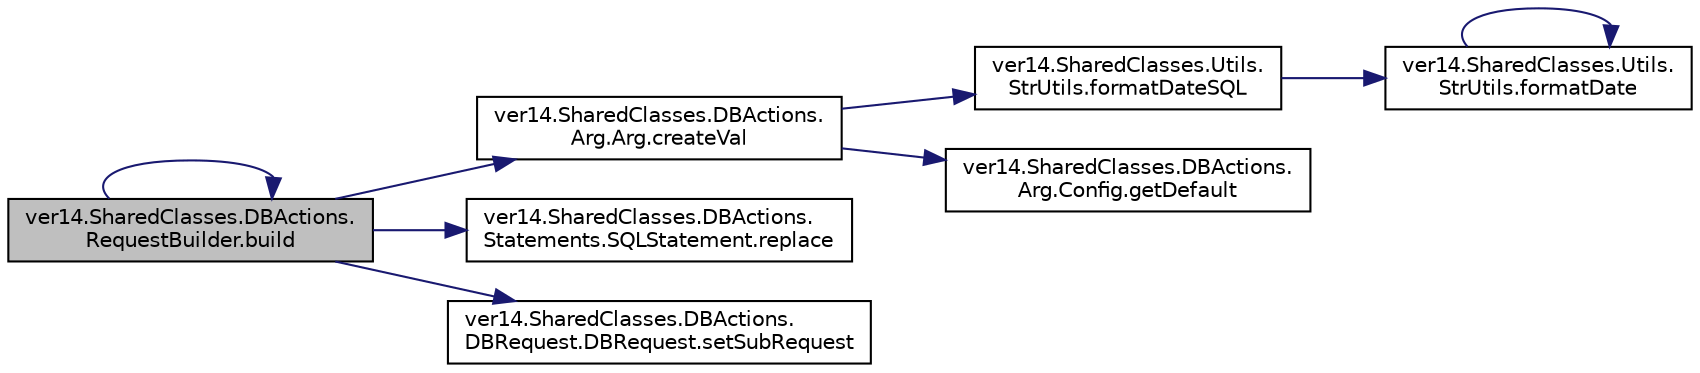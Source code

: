 digraph "ver14.SharedClasses.DBActions.RequestBuilder.build"
{
 // LATEX_PDF_SIZE
  edge [fontname="Helvetica",fontsize="10",labelfontname="Helvetica",labelfontsize="10"];
  node [fontname="Helvetica",fontsize="10",shape=record];
  rankdir="LR";
  Node1 [label="ver14.SharedClasses.DBActions.\lRequestBuilder.build",height=0.2,width=0.4,color="black", fillcolor="grey75", style="filled", fontcolor="black",tooltip=" "];
  Node1 -> Node1 [color="midnightblue",fontsize="10",style="solid"];
  Node1 -> Node2 [color="midnightblue",fontsize="10",style="solid"];
  Node2 [label="ver14.SharedClasses.DBActions.\lArg.Arg.createVal",height=0.2,width=0.4,color="black", fillcolor="white", style="filled",URL="$classver14_1_1_shared_classes_1_1_d_b_actions_1_1_arg_1_1_arg.html#a44d7b3571e34069a7c07f45cbff56697",tooltip=" "];
  Node2 -> Node3 [color="midnightblue",fontsize="10",style="solid"];
  Node3 [label="ver14.SharedClasses.Utils.\lStrUtils.formatDateSQL",height=0.2,width=0.4,color="black", fillcolor="white", style="filled",URL="$classver14_1_1_shared_classes_1_1_utils_1_1_str_utils.html#a396d8ae6d1916b48014c96f37c47f080",tooltip=" "];
  Node3 -> Node4 [color="midnightblue",fontsize="10",style="solid"];
  Node4 [label="ver14.SharedClasses.Utils.\lStrUtils.formatDate",height=0.2,width=0.4,color="black", fillcolor="white", style="filled",URL="$classver14_1_1_shared_classes_1_1_utils_1_1_str_utils.html#accdf758b0927a0a4920b75c5a191258d",tooltip=" "];
  Node4 -> Node4 [color="midnightblue",fontsize="10",style="solid"];
  Node2 -> Node5 [color="midnightblue",fontsize="10",style="solid"];
  Node5 [label="ver14.SharedClasses.DBActions.\lArg.Config.getDefault",height=0.2,width=0.4,color="black", fillcolor="white", style="filled",URL="$classver14_1_1_shared_classes_1_1_d_b_actions_1_1_arg_1_1_config.html#acacdbce76bb9323ed508be3b34058e26",tooltip=" "];
  Node1 -> Node6 [color="midnightblue",fontsize="10",style="solid"];
  Node6 [label="ver14.SharedClasses.DBActions.\lStatements.SQLStatement.replace",height=0.2,width=0.4,color="black", fillcolor="white", style="filled",URL="$classver14_1_1_shared_classes_1_1_d_b_actions_1_1_statements_1_1_s_q_l_statement.html#a8a10bf0e076d9f9659450dedfe1eb8f8",tooltip=" "];
  Node1 -> Node7 [color="midnightblue",fontsize="10",style="solid"];
  Node7 [label="ver14.SharedClasses.DBActions.\lDBRequest.DBRequest.setSubRequest",height=0.2,width=0.4,color="black", fillcolor="white", style="filled",URL="$classver14_1_1_shared_classes_1_1_d_b_actions_1_1_d_b_request_1_1_d_b_request.html#a55f7b7418b17a0b28eabcaf50c9c0630",tooltip=" "];
}
